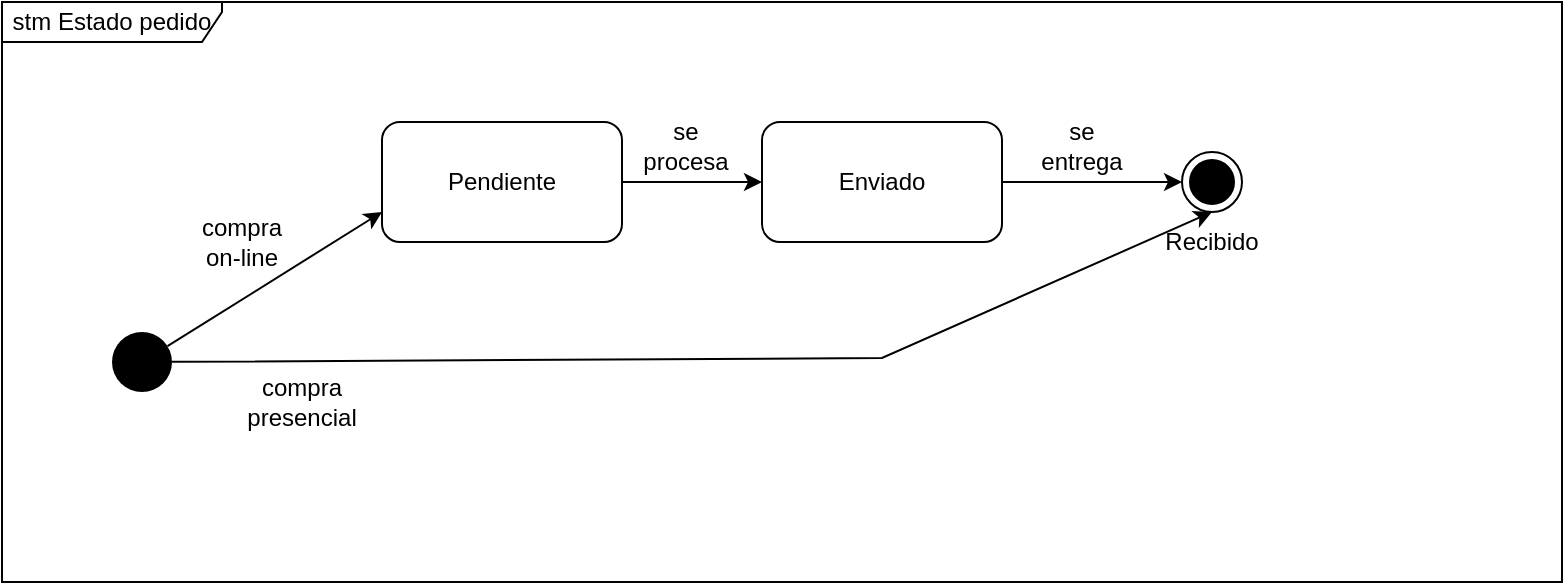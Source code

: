 <mxfile version="13.9.9" type="device" pages="2"><diagram id="NFp45zLAGqadjIisJ2iu" name="Estado pedido"><mxGraphModel dx="1332" dy="576" grid="1" gridSize="10" guides="1" tooltips="1" connect="1" arrows="1" fold="1" page="1" pageScale="1" pageWidth="827" pageHeight="1169" math="0" shadow="0"><root><mxCell id="0"/><mxCell id="1" parent="0"/><mxCell id="TFS6jSHbi2QQpZ2N94s7-3" value="stm Estado pedido" style="shape=umlFrame;whiteSpace=wrap;html=1;width=110;height=20;" vertex="1" parent="1"><mxGeometry x="20" y="120" width="780" height="290" as="geometry"/></mxCell><mxCell id="TFS6jSHbi2QQpZ2N94s7-9" style="rounded=0;orthogonalLoop=1;jettySize=auto;html=1;entryX=0;entryY=0.75;entryDx=0;entryDy=0;" edge="1" parent="1" source="TFS6jSHbi2QQpZ2N94s7-1" target="TFS6jSHbi2QQpZ2N94s7-8"><mxGeometry relative="1" as="geometry"/></mxCell><mxCell id="TFS6jSHbi2QQpZ2N94s7-12" style="edgeStyle=none;rounded=0;orthogonalLoop=1;jettySize=auto;html=1;entryX=0.5;entryY=1;entryDx=0;entryDy=0;" edge="1" parent="1" source="TFS6jSHbi2QQpZ2N94s7-1" target="TFS6jSHbi2QQpZ2N94s7-2"><mxGeometry relative="1" as="geometry"><mxPoint x="210" y="375" as="targetPoint"/><Array as="points"><mxPoint x="460" y="298"/></Array></mxGeometry></mxCell><mxCell id="TFS6jSHbi2QQpZ2N94s7-1" value="" style="ellipse;fillColor=#000000;strokeColor=none;" vertex="1" parent="1"><mxGeometry x="75" y="285" width="30" height="30" as="geometry"/></mxCell><mxCell id="TFS6jSHbi2QQpZ2N94s7-2" value="" style="ellipse;html=1;shape=endState;fillColor=#000000;strokeColor=#000000;" vertex="1" parent="1"><mxGeometry x="610" y="195" width="30" height="30" as="geometry"/></mxCell><mxCell id="TFS6jSHbi2QQpZ2N94s7-21" style="edgeStyle=none;rounded=0;orthogonalLoop=1;jettySize=auto;html=1;entryX=0;entryY=0.5;entryDx=0;entryDy=0;" edge="1" parent="1" source="TFS6jSHbi2QQpZ2N94s7-8" target="TFS6jSHbi2QQpZ2N94s7-20"><mxGeometry relative="1" as="geometry"/></mxCell><mxCell id="TFS6jSHbi2QQpZ2N94s7-8" value="Pendiente" style="rounded=1;whiteSpace=wrap;html=1;fillColor=none;" vertex="1" parent="1"><mxGeometry x="210" y="180" width="120" height="60" as="geometry"/></mxCell><mxCell id="TFS6jSHbi2QQpZ2N94s7-13" value="compra on-line" style="text;html=1;strokeColor=none;fillColor=none;align=center;verticalAlign=middle;whiteSpace=wrap;rounded=0;" vertex="1" parent="1"><mxGeometry x="120" y="230" width="40" height="20" as="geometry"/></mxCell><mxCell id="TFS6jSHbi2QQpZ2N94s7-14" value="compra presencial" style="text;html=1;strokeColor=none;fillColor=none;align=center;verticalAlign=middle;whiteSpace=wrap;rounded=0;" vertex="1" parent="1"><mxGeometry x="150" y="310" width="40" height="20" as="geometry"/></mxCell><mxCell id="TFS6jSHbi2QQpZ2N94s7-24" style="edgeStyle=none;rounded=0;orthogonalLoop=1;jettySize=auto;html=1;entryX=0;entryY=0.5;entryDx=0;entryDy=0;" edge="1" parent="1" source="TFS6jSHbi2QQpZ2N94s7-20" target="TFS6jSHbi2QQpZ2N94s7-2"><mxGeometry relative="1" as="geometry"/></mxCell><mxCell id="TFS6jSHbi2QQpZ2N94s7-20" value="Enviado" style="rounded=1;whiteSpace=wrap;html=1;fillColor=none;" vertex="1" parent="1"><mxGeometry x="400" y="180" width="120" height="60" as="geometry"/></mxCell><mxCell id="TFS6jSHbi2QQpZ2N94s7-22" value="se procesa" style="text;html=1;strokeColor=none;fillColor=none;align=center;verticalAlign=middle;whiteSpace=wrap;rounded=0;" vertex="1" parent="1"><mxGeometry x="342" y="182" width="40" height="20" as="geometry"/></mxCell><mxCell id="TFS6jSHbi2QQpZ2N94s7-25" value="se entrega" style="text;html=1;strokeColor=none;fillColor=none;align=center;verticalAlign=middle;whiteSpace=wrap;rounded=0;" vertex="1" parent="1"><mxGeometry x="540" y="182" width="40" height="20" as="geometry"/></mxCell><mxCell id="TFS6jSHbi2QQpZ2N94s7-26" value="Recibido" style="text;html=1;strokeColor=none;fillColor=none;align=center;verticalAlign=middle;whiteSpace=wrap;rounded=0;" vertex="1" parent="1"><mxGeometry x="605" y="230" width="40" height="20" as="geometry"/></mxCell></root></mxGraphModel></diagram><diagram id="J74n7ZF5yQasKkHHBfxS" name="Estado encargo"><mxGraphModel dx="1332" dy="576" grid="1" gridSize="10" guides="1" tooltips="1" connect="1" arrows="1" fold="1" page="1" pageScale="1" pageWidth="827" pageHeight="1169" math="0" shadow="0"><root><mxCell id="U_unYuwvEhJ3vt7lMfFF-0"/><mxCell id="U_unYuwvEhJ3vt7lMfFF-1" parent="U_unYuwvEhJ3vt7lMfFF-0"/><mxCell id="jmyaK4gsz7evJDLhQwML-0" value="stm Estado encargo" style="shape=umlFrame;whiteSpace=wrap;html=1;width=120;height=20;" vertex="1" parent="U_unYuwvEhJ3vt7lMfFF-1"><mxGeometry x="50" y="160" width="690" height="210" as="geometry"/></mxCell><mxCell id="jmyaK4gsz7evJDLhQwML-1" style="rounded=0;orthogonalLoop=1;jettySize=auto;html=1;entryX=0;entryY=0.5;entryDx=0;entryDy=0;exitX=1;exitY=0.5;exitDx=0;exitDy=0;" edge="1" parent="U_unYuwvEhJ3vt7lMfFF-1" source="jmyaK4gsz7evJDLhQwML-3" target="jmyaK4gsz7evJDLhQwML-6"><mxGeometry relative="1" as="geometry"><mxPoint x="190.0" y="352.05" as="sourcePoint"/></mxGeometry></mxCell><mxCell id="jmyaK4gsz7evJDLhQwML-3" value="" style="ellipse;fillColor=#000000;strokeColor=none;" vertex="1" parent="U_unYuwvEhJ3vt7lMfFF-1"><mxGeometry x="75" y="255" width="30" height="30" as="geometry"/></mxCell><mxCell id="jmyaK4gsz7evJDLhQwML-4" value="" style="ellipse;html=1;shape=endState;fillColor=#000000;strokeColor=#000000;" vertex="1" parent="U_unYuwvEhJ3vt7lMfFF-1"><mxGeometry x="670" y="255" width="30" height="30" as="geometry"/></mxCell><mxCell id="jmyaK4gsz7evJDLhQwML-5" style="edgeStyle=none;rounded=0;orthogonalLoop=1;jettySize=auto;html=1;entryX=0;entryY=0.5;entryDx=0;entryDy=0;" edge="1" parent="U_unYuwvEhJ3vt7lMfFF-1" source="jmyaK4gsz7evJDLhQwML-6" target="jmyaK4gsz7evJDLhQwML-10"><mxGeometry relative="1" as="geometry"/></mxCell><mxCell id="jmyaK4gsz7evJDLhQwML-6" value="Pendiente" style="rounded=1;whiteSpace=wrap;html=1;fillColor=none;" vertex="1" parent="U_unYuwvEhJ3vt7lMfFF-1"><mxGeometry x="200.0" y="240" width="120" height="60" as="geometry"/></mxCell><mxCell id="jmyaK4gsz7evJDLhQwML-9" style="edgeStyle=none;rounded=0;orthogonalLoop=1;jettySize=auto;html=1;entryX=0;entryY=0.5;entryDx=0;entryDy=0;" edge="1" parent="U_unYuwvEhJ3vt7lMfFF-1" source="jmyaK4gsz7evJDLhQwML-10" target="jmyaK4gsz7evJDLhQwML-4"><mxGeometry relative="1" as="geometry"/></mxCell><mxCell id="jmyaK4gsz7evJDLhQwML-10" value="Enviado" style="rounded=1;whiteSpace=wrap;html=1;fillColor=none;" vertex="1" parent="U_unYuwvEhJ3vt7lMfFF-1"><mxGeometry x="440" y="240" width="120" height="60" as="geometry"/></mxCell><mxCell id="jmyaK4gsz7evJDLhQwML-11" value="se procesa" style="text;html=1;strokeColor=none;fillColor=none;align=center;verticalAlign=middle;whiteSpace=wrap;rounded=0;" vertex="1" parent="U_unYuwvEhJ3vt7lMfFF-1"><mxGeometry x="360" y="240" width="40" height="20" as="geometry"/></mxCell><mxCell id="jmyaK4gsz7evJDLhQwML-12" value="llega a la clínica" style="text;html=1;strokeColor=none;fillColor=none;align=center;verticalAlign=middle;whiteSpace=wrap;rounded=0;" vertex="1" parent="U_unYuwvEhJ3vt7lMfFF-1"><mxGeometry x="590" y="242" width="50" height="20" as="geometry"/></mxCell><mxCell id="jmyaK4gsz7evJDLhQwML-13" value="Recibido" style="text;html=1;strokeColor=none;fillColor=none;align=center;verticalAlign=middle;whiteSpace=wrap;rounded=0;" vertex="1" parent="U_unYuwvEhJ3vt7lMfFF-1"><mxGeometry x="665" y="290" width="40" height="20" as="geometry"/></mxCell><mxCell id="1fNl6VriFHYZtzGwG0EM-0" value="realiza encargo" style="text;html=1;strokeColor=none;fillColor=none;align=center;verticalAlign=middle;whiteSpace=wrap;rounded=0;" vertex="1" parent="U_unYuwvEhJ3vt7lMfFF-1"><mxGeometry x="140" y="242" width="40" height="20" as="geometry"/></mxCell></root></mxGraphModel></diagram></mxfile>
